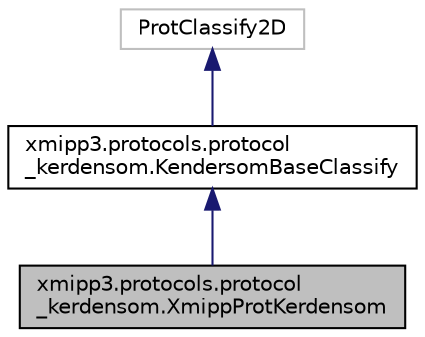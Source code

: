 digraph "xmipp3.protocols.protocol_kerdensom.XmippProtKerdensom"
{
  edge [fontname="Helvetica",fontsize="10",labelfontname="Helvetica",labelfontsize="10"];
  node [fontname="Helvetica",fontsize="10",shape=record];
  Node0 [label="xmipp3.protocols.protocol\l_kerdensom.XmippProtKerdensom",height=0.2,width=0.4,color="black", fillcolor="grey75", style="filled", fontcolor="black"];
  Node1 -> Node0 [dir="back",color="midnightblue",fontsize="10",style="solid",fontname="Helvetica"];
  Node1 [label="xmipp3.protocols.protocol\l_kerdensom.KendersomBaseClassify",height=0.2,width=0.4,color="black", fillcolor="white", style="filled",URL="$classxmipp3_1_1protocols_1_1protocol__kerdensom_1_1KendersomBaseClassify.html"];
  Node2 -> Node1 [dir="back",color="midnightblue",fontsize="10",style="solid",fontname="Helvetica"];
  Node2 [label="ProtClassify2D",height=0.2,width=0.4,color="grey75", fillcolor="white", style="filled"];
}
